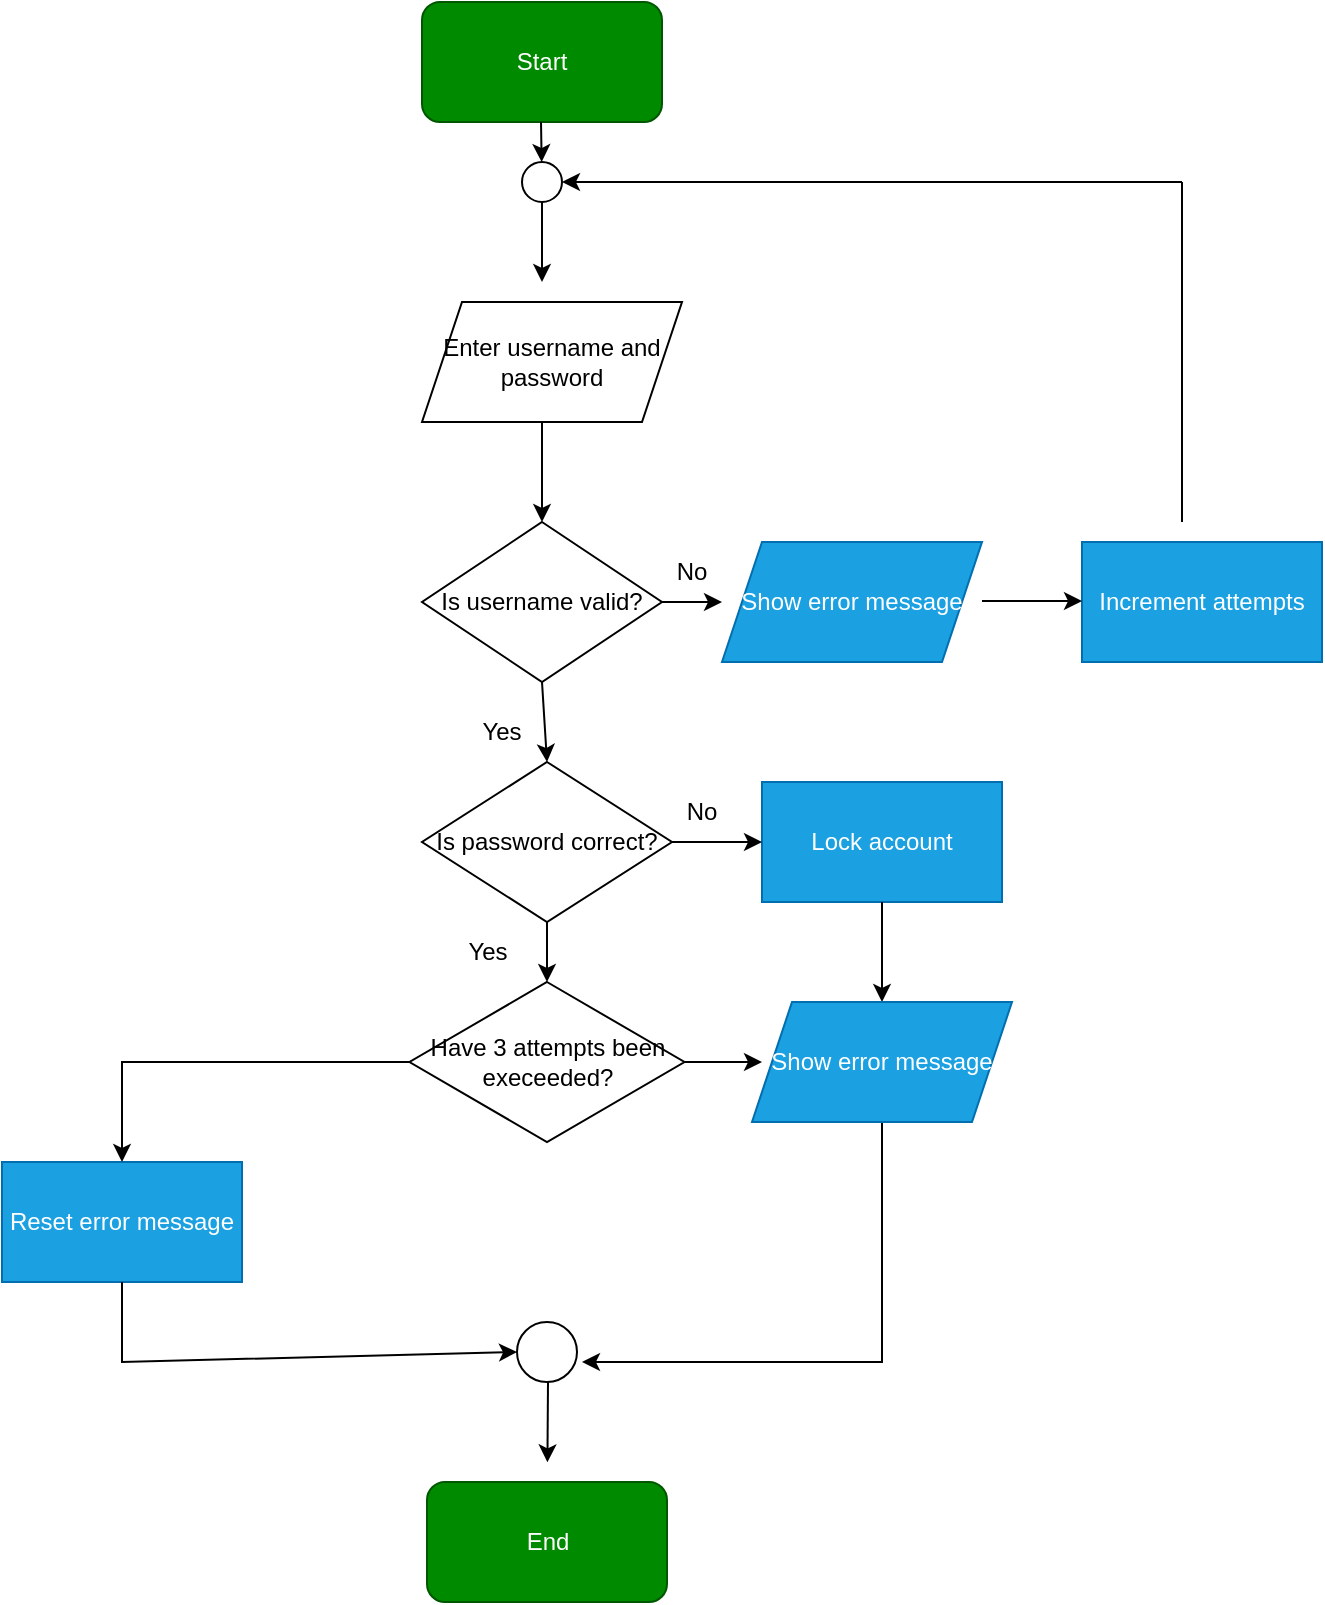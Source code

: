 <mxfile version="28.0.7">
  <diagram name="Page-1" id="P1CMJTmAS2diibL1q5Kz">
    <mxGraphModel dx="1426" dy="777" grid="1" gridSize="10" guides="1" tooltips="1" connect="1" arrows="1" fold="1" page="1" pageScale="1" pageWidth="850" pageHeight="1100" background="none" math="0" shadow="0">
      <root>
        <mxCell id="0" />
        <mxCell id="1" parent="0" />
        <mxCell id="CB-3VZJA3X33fQ0Ml9HY-5" value="Is username valid?" style="rhombus;whiteSpace=wrap;html=1;" vertex="1" parent="1">
          <mxGeometry x="340" y="330" width="120" height="80" as="geometry" />
        </mxCell>
        <mxCell id="CB-3VZJA3X33fQ0Ml9HY-6" value="Is password correct?" style="rhombus;whiteSpace=wrap;html=1;" vertex="1" parent="1">
          <mxGeometry x="340" y="450" width="125" height="80" as="geometry" />
        </mxCell>
        <mxCell id="CB-3VZJA3X33fQ0Ml9HY-7" value="Have 3 attempts been execeeded?" style="rhombus;whiteSpace=wrap;html=1;" vertex="1" parent="1">
          <mxGeometry x="333.75" y="560" width="137.5" height="80" as="geometry" />
        </mxCell>
        <mxCell id="CB-3VZJA3X33fQ0Ml9HY-8" value="Increment attempts" style="rounded=0;whiteSpace=wrap;html=1;fillColor=#1ba1e2;fontColor=#ffffff;strokeColor=#006EAF;" vertex="1" parent="1">
          <mxGeometry x="670" y="340" width="120" height="60" as="geometry" />
        </mxCell>
        <mxCell id="CB-3VZJA3X33fQ0Ml9HY-9" value="Show error message" style="shape=parallelogram;perimeter=parallelogramPerimeter;whiteSpace=wrap;html=1;fixedSize=1;fillColor=#1ba1e2;fontColor=#ffffff;strokeColor=#006EAF;" vertex="1" parent="1">
          <mxGeometry x="490" y="340" width="130" height="60" as="geometry" />
        </mxCell>
        <mxCell id="CB-3VZJA3X33fQ0Ml9HY-10" value="Lock account" style="rounded=0;whiteSpace=wrap;html=1;fillColor=#1ba1e2;fontColor=#ffffff;strokeColor=#006EAF;" vertex="1" parent="1">
          <mxGeometry x="510" y="460" width="120" height="60" as="geometry" />
        </mxCell>
        <mxCell id="CB-3VZJA3X33fQ0Ml9HY-12" value="Reset error message" style="rounded=0;whiteSpace=wrap;html=1;fillColor=#1ba1e2;fontColor=#ffffff;strokeColor=#006EAF;" vertex="1" parent="1">
          <mxGeometry x="130" y="650" width="120" height="60" as="geometry" />
        </mxCell>
        <mxCell id="CB-3VZJA3X33fQ0Ml9HY-13" value="" style="ellipse;whiteSpace=wrap;html=1;aspect=fixed;" vertex="1" parent="1">
          <mxGeometry x="387.5" y="730" width="30" height="30" as="geometry" />
        </mxCell>
        <mxCell id="CB-3VZJA3X33fQ0Ml9HY-17" value="" style="endArrow=classic;html=1;rounded=0;" edge="1" parent="1">
          <mxGeometry width="50" height="50" relative="1" as="geometry">
            <mxPoint x="620" y="369.5" as="sourcePoint" />
            <mxPoint x="670" y="369.5" as="targetPoint" />
            <Array as="points">
              <mxPoint x="650" y="369.5" />
            </Array>
          </mxGeometry>
        </mxCell>
        <mxCell id="CB-3VZJA3X33fQ0Ml9HY-19" value="" style="endArrow=classic;html=1;rounded=0;" edge="1" parent="1" source="CB-3VZJA3X33fQ0Ml9HY-45">
          <mxGeometry width="50" height="50" relative="1" as="geometry">
            <mxPoint x="399.5" y="130" as="sourcePoint" />
            <mxPoint x="400" y="210" as="targetPoint" />
          </mxGeometry>
        </mxCell>
        <mxCell id="CB-3VZJA3X33fQ0Ml9HY-20" value="" style="endArrow=classic;html=1;rounded=0;" edge="1" parent="1" target="CB-3VZJA3X33fQ0Ml9HY-45">
          <mxGeometry width="50" height="50" relative="1" as="geometry">
            <mxPoint x="720" y="160" as="sourcePoint" />
            <mxPoint x="440" y="160" as="targetPoint" />
          </mxGeometry>
        </mxCell>
        <mxCell id="CB-3VZJA3X33fQ0Ml9HY-21" value="" style="endArrow=classic;html=1;rounded=0;exitX=0.5;exitY=1;exitDx=0;exitDy=0;" edge="1" parent="1" target="CB-3VZJA3X33fQ0Ml9HY-5">
          <mxGeometry width="50" height="50" relative="1" as="geometry">
            <mxPoint x="400" y="280" as="sourcePoint" />
            <mxPoint x="442.5" y="230" as="targetPoint" />
          </mxGeometry>
        </mxCell>
        <mxCell id="CB-3VZJA3X33fQ0Ml9HY-23" value="" style="endArrow=classic;html=1;rounded=0;exitX=1;exitY=0.5;exitDx=0;exitDy=0;" edge="1" parent="1" source="CB-3VZJA3X33fQ0Ml9HY-5">
          <mxGeometry width="50" height="50" relative="1" as="geometry">
            <mxPoint x="400" y="430" as="sourcePoint" />
            <mxPoint x="490" y="370" as="targetPoint" />
          </mxGeometry>
        </mxCell>
        <mxCell id="CB-3VZJA3X33fQ0Ml9HY-24" value="" style="endArrow=none;html=1;rounded=0;" edge="1" parent="1">
          <mxGeometry width="50" height="50" relative="1" as="geometry">
            <mxPoint x="720" y="330" as="sourcePoint" />
            <mxPoint x="720" y="160" as="targetPoint" />
          </mxGeometry>
        </mxCell>
        <mxCell id="CB-3VZJA3X33fQ0Ml9HY-25" value="" style="endArrow=classic;html=1;rounded=0;entryX=0.5;entryY=0;entryDx=0;entryDy=0;exitX=0.5;exitY=1;exitDx=0;exitDy=0;" edge="1" parent="1" source="CB-3VZJA3X33fQ0Ml9HY-5" target="CB-3VZJA3X33fQ0Ml9HY-6">
          <mxGeometry width="50" height="50" relative="1" as="geometry">
            <mxPoint x="400" y="430" as="sourcePoint" />
            <mxPoint x="450" y="380" as="targetPoint" />
          </mxGeometry>
        </mxCell>
        <mxCell id="CB-3VZJA3X33fQ0Ml9HY-26" value="" style="endArrow=classic;html=1;rounded=0;exitX=1;exitY=0.5;exitDx=0;exitDy=0;entryX=0;entryY=0.5;entryDx=0;entryDy=0;" edge="1" parent="1" source="CB-3VZJA3X33fQ0Ml9HY-6" target="CB-3VZJA3X33fQ0Ml9HY-10">
          <mxGeometry width="50" height="50" relative="1" as="geometry">
            <mxPoint x="400" y="430" as="sourcePoint" />
            <mxPoint x="500" y="490" as="targetPoint" />
          </mxGeometry>
        </mxCell>
        <mxCell id="CB-3VZJA3X33fQ0Ml9HY-27" value="" style="endArrow=classic;html=1;rounded=0;entryX=0.5;entryY=0;entryDx=0;entryDy=0;exitX=0.5;exitY=1;exitDx=0;exitDy=0;" edge="1" parent="1" source="CB-3VZJA3X33fQ0Ml9HY-10">
          <mxGeometry width="50" height="50" relative="1" as="geometry">
            <mxPoint x="400" y="430" as="sourcePoint" />
            <mxPoint x="570" y="570" as="targetPoint" />
          </mxGeometry>
        </mxCell>
        <mxCell id="CB-3VZJA3X33fQ0Ml9HY-28" value="" style="endArrow=classic;html=1;rounded=0;exitX=0.5;exitY=1;exitDx=0;exitDy=0;" edge="1" parent="1">
          <mxGeometry width="50" height="50" relative="1" as="geometry">
            <mxPoint x="570" y="630" as="sourcePoint" />
            <mxPoint x="420" y="750" as="targetPoint" />
            <Array as="points">
              <mxPoint x="570" y="750" />
            </Array>
          </mxGeometry>
        </mxCell>
        <mxCell id="CB-3VZJA3X33fQ0Ml9HY-29" value="" style="endArrow=classic;html=1;rounded=0;entryX=0.5;entryY=0;entryDx=0;entryDy=0;exitX=0;exitY=0.5;exitDx=0;exitDy=0;" edge="1" parent="1" source="CB-3VZJA3X33fQ0Ml9HY-7" target="CB-3VZJA3X33fQ0Ml9HY-12">
          <mxGeometry width="50" height="50" relative="1" as="geometry">
            <mxPoint x="400" y="430" as="sourcePoint" />
            <mxPoint x="450" y="380" as="targetPoint" />
            <Array as="points">
              <mxPoint x="190" y="600" />
            </Array>
          </mxGeometry>
        </mxCell>
        <mxCell id="CB-3VZJA3X33fQ0Ml9HY-30" value="" style="endArrow=classic;html=1;rounded=0;exitX=0.5;exitY=1;exitDx=0;exitDy=0;entryX=0;entryY=0.5;entryDx=0;entryDy=0;" edge="1" parent="1" source="CB-3VZJA3X33fQ0Ml9HY-12" target="CB-3VZJA3X33fQ0Ml9HY-13">
          <mxGeometry width="50" height="50" relative="1" as="geometry">
            <mxPoint x="400" y="530" as="sourcePoint" />
            <mxPoint x="380" y="750" as="targetPoint" />
            <Array as="points">
              <mxPoint x="190" y="750" />
            </Array>
          </mxGeometry>
        </mxCell>
        <mxCell id="CB-3VZJA3X33fQ0Ml9HY-31" value="" style="endArrow=classic;html=1;rounded=0;" edge="1" parent="1">
          <mxGeometry width="50" height="50" relative="1" as="geometry">
            <mxPoint x="403" y="760" as="sourcePoint" />
            <mxPoint x="402.713" y="800.16" as="targetPoint" />
          </mxGeometry>
        </mxCell>
        <mxCell id="CB-3VZJA3X33fQ0Ml9HY-32" value="" style="endArrow=classic;html=1;rounded=0;entryX=0.5;entryY=0;entryDx=0;entryDy=0;exitX=0.5;exitY=1;exitDx=0;exitDy=0;" edge="1" parent="1" source="CB-3VZJA3X33fQ0Ml9HY-6" target="CB-3VZJA3X33fQ0Ml9HY-7">
          <mxGeometry width="50" height="50" relative="1" as="geometry">
            <mxPoint x="400" y="530" as="sourcePoint" />
            <mxPoint x="450" y="480" as="targetPoint" />
          </mxGeometry>
        </mxCell>
        <mxCell id="CB-3VZJA3X33fQ0Ml9HY-33" value="" style="endArrow=classic;html=1;rounded=0;entryX=0;entryY=0.5;entryDx=0;entryDy=0;exitX=1;exitY=0.5;exitDx=0;exitDy=0;" edge="1" parent="1" source="CB-3VZJA3X33fQ0Ml9HY-7">
          <mxGeometry width="50" height="50" relative="1" as="geometry">
            <mxPoint x="400" y="530" as="sourcePoint" />
            <mxPoint x="510" y="600" as="targetPoint" />
          </mxGeometry>
        </mxCell>
        <mxCell id="CB-3VZJA3X33fQ0Ml9HY-36" value="Enter username and password" style="shape=parallelogram;perimeter=parallelogramPerimeter;whiteSpace=wrap;html=1;fixedSize=1;" vertex="1" parent="1">
          <mxGeometry x="340" y="220" width="130" height="60" as="geometry" />
        </mxCell>
        <mxCell id="CB-3VZJA3X33fQ0Ml9HY-37" value="Start" style="rounded=1;whiteSpace=wrap;html=1;fillColor=#008a00;fontColor=#ffffff;strokeColor=#005700;" vertex="1" parent="1">
          <mxGeometry x="340" y="70" width="120" height="60" as="geometry" />
        </mxCell>
        <mxCell id="CB-3VZJA3X33fQ0Ml9HY-38" value="End" style="rounded=1;whiteSpace=wrap;html=1;fillColor=#008a00;fontColor=#ffffff;strokeColor=#005700;" vertex="1" parent="1">
          <mxGeometry x="342.5" y="810" width="120" height="60" as="geometry" />
        </mxCell>
        <mxCell id="CB-3VZJA3X33fQ0Ml9HY-39" value="Show error message" style="shape=parallelogram;perimeter=parallelogramPerimeter;whiteSpace=wrap;html=1;fixedSize=1;fillColor=#1ba1e2;fontColor=#ffffff;strokeColor=#006EAF;" vertex="1" parent="1">
          <mxGeometry x="505" y="570" width="130" height="60" as="geometry" />
        </mxCell>
        <mxCell id="CB-3VZJA3X33fQ0Ml9HY-40" value="Yes" style="text;strokeColor=none;align=center;fillColor=none;html=1;verticalAlign=middle;whiteSpace=wrap;rounded=0;" vertex="1" parent="1">
          <mxGeometry x="350" y="420" width="60" height="30" as="geometry" />
        </mxCell>
        <mxCell id="CB-3VZJA3X33fQ0Ml9HY-41" value="No" style="text;strokeColor=none;align=center;fillColor=none;html=1;verticalAlign=middle;whiteSpace=wrap;rounded=0;" vertex="1" parent="1">
          <mxGeometry x="445" y="340" width="60" height="30" as="geometry" />
        </mxCell>
        <mxCell id="CB-3VZJA3X33fQ0Ml9HY-42" value="Yes" style="text;strokeColor=none;align=center;fillColor=none;html=1;verticalAlign=middle;whiteSpace=wrap;rounded=0;" vertex="1" parent="1">
          <mxGeometry x="342.5" y="530" width="60" height="30" as="geometry" />
        </mxCell>
        <mxCell id="CB-3VZJA3X33fQ0Ml9HY-44" value="No" style="text;strokeColor=none;align=center;fillColor=none;html=1;verticalAlign=middle;whiteSpace=wrap;rounded=0;" vertex="1" parent="1">
          <mxGeometry x="450" y="460" width="60" height="30" as="geometry" />
        </mxCell>
        <mxCell id="CB-3VZJA3X33fQ0Ml9HY-46" value="" style="endArrow=classic;html=1;rounded=0;" edge="1" parent="1" target="CB-3VZJA3X33fQ0Ml9HY-45">
          <mxGeometry width="50" height="50" relative="1" as="geometry">
            <mxPoint x="399.5" y="130" as="sourcePoint" />
            <mxPoint x="400" y="210" as="targetPoint" />
          </mxGeometry>
        </mxCell>
        <mxCell id="CB-3VZJA3X33fQ0Ml9HY-45" value="" style="ellipse;whiteSpace=wrap;html=1;aspect=fixed;" vertex="1" parent="1">
          <mxGeometry x="390" y="150" width="20" height="20" as="geometry" />
        </mxCell>
      </root>
    </mxGraphModel>
  </diagram>
</mxfile>
